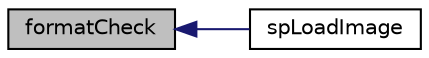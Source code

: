 digraph "formatCheck"
{
  edge [fontname="Helvetica",fontsize="10",labelfontname="Helvetica",labelfontsize="10"];
  node [fontname="Helvetica",fontsize="10",shape=record];
  rankdir="LR";
  Node21 [label="formatCheck",height=0.2,width=0.4,color="black", fillcolor="grey75", style="filled", fontcolor="black"];
  Node21 -> Node22 [dir="back",color="midnightblue",fontsize="10",style="solid",fontname="Helvetica"];
  Node22 [label="spLoadImage",height=0.2,width=0.4,color="black", fillcolor="white", style="filled",URL="$_load_image_8cpp.html#ae0a97d9df669bd0e3d6ebab35d1a0559"];
}
